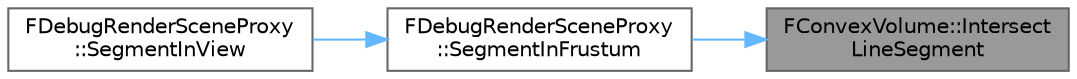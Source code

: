 digraph "FConvexVolume::IntersectLineSegment"
{
 // INTERACTIVE_SVG=YES
 // LATEX_PDF_SIZE
  bgcolor="transparent";
  edge [fontname=Helvetica,fontsize=10,labelfontname=Helvetica,labelfontsize=10];
  node [fontname=Helvetica,fontsize=10,shape=box,height=0.2,width=0.4];
  rankdir="RL";
  Node1 [id="Node000001",label="FConvexVolume::Intersect\lLineSegment",height=0.2,width=0.4,color="gray40", fillcolor="grey60", style="filled", fontcolor="black",tooltip="Intersection test with line segment."];
  Node1 -> Node2 [id="edge1_Node000001_Node000002",dir="back",color="steelblue1",style="solid",tooltip=" "];
  Node2 [id="Node000002",label="FDebugRenderSceneProxy\l::SegmentInFrustum",height=0.2,width=0.4,color="grey40", fillcolor="white", style="filled",URL="$d2/dcd/classFDebugRenderSceneProxy.html#a655c3e2938fd5e90bac8eef3a0f72ce8",tooltip=" "];
  Node2 -> Node3 [id="edge2_Node000002_Node000003",dir="back",color="steelblue1",style="solid",tooltip=" "];
  Node3 [id="Node000003",label="FDebugRenderSceneProxy\l::SegmentInView",height=0.2,width=0.4,color="grey40", fillcolor="white", style="filled",URL="$d2/dcd/classFDebugRenderSceneProxy.html#abc26964763ede2f3c402894b327c5a76",tooltip=" "];
}
